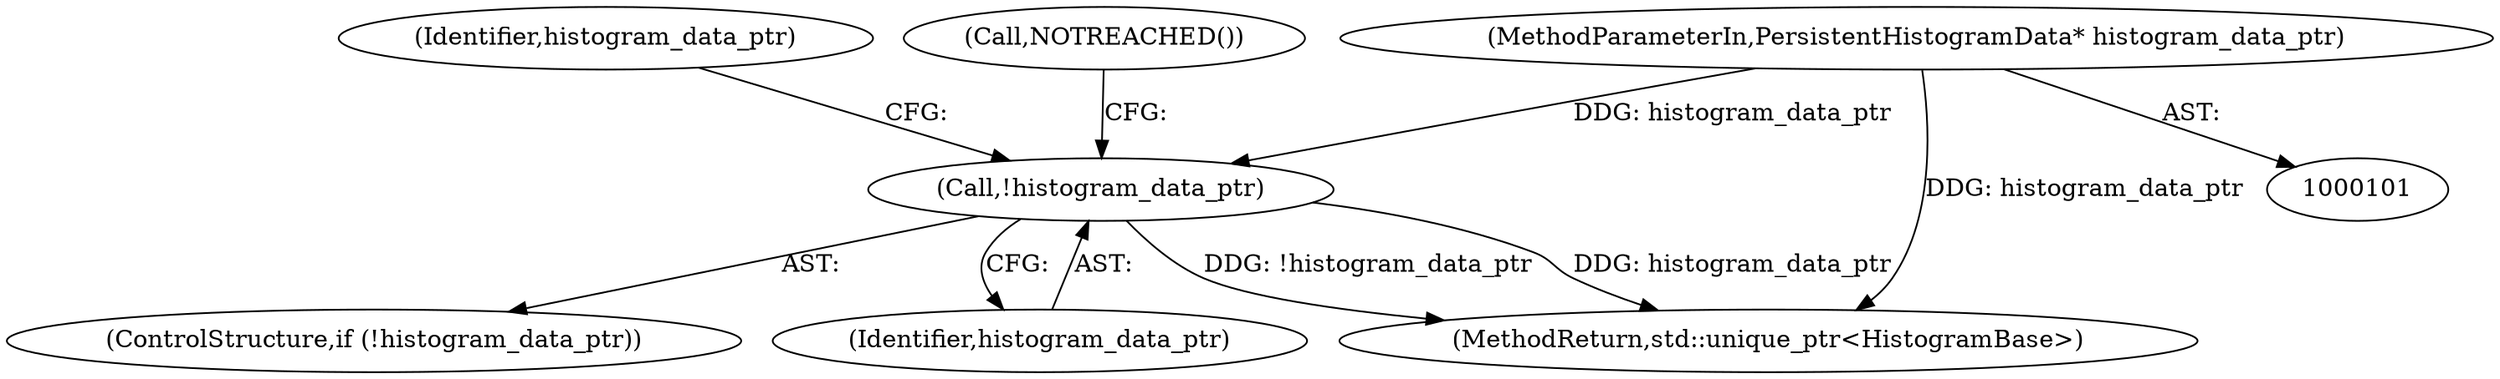digraph "0_Chrome_3f38b2253b19f9f9595f79fb92bfb5077e7b1959_1@pointer" {
"1000102" [label="(MethodParameterIn,PersistentHistogramData* histogram_data_ptr)"];
"1000105" [label="(Call,!histogram_data_ptr)"];
"1000104" [label="(ControlStructure,if (!histogram_data_ptr))"];
"1000114" [label="(Identifier,histogram_data_ptr)"];
"1000105" [label="(Call,!histogram_data_ptr)"];
"1000106" [label="(Identifier,histogram_data_ptr)"];
"1000102" [label="(MethodParameterIn,PersistentHistogramData* histogram_data_ptr)"];
"1000108" [label="(Call,NOTREACHED())"];
"1000390" [label="(MethodReturn,std::unique_ptr<HistogramBase>)"];
"1000102" -> "1000101"  [label="AST: "];
"1000102" -> "1000390"  [label="DDG: histogram_data_ptr"];
"1000102" -> "1000105"  [label="DDG: histogram_data_ptr"];
"1000105" -> "1000104"  [label="AST: "];
"1000105" -> "1000106"  [label="CFG: "];
"1000106" -> "1000105"  [label="AST: "];
"1000108" -> "1000105"  [label="CFG: "];
"1000114" -> "1000105"  [label="CFG: "];
"1000105" -> "1000390"  [label="DDG: !histogram_data_ptr"];
"1000105" -> "1000390"  [label="DDG: histogram_data_ptr"];
}
